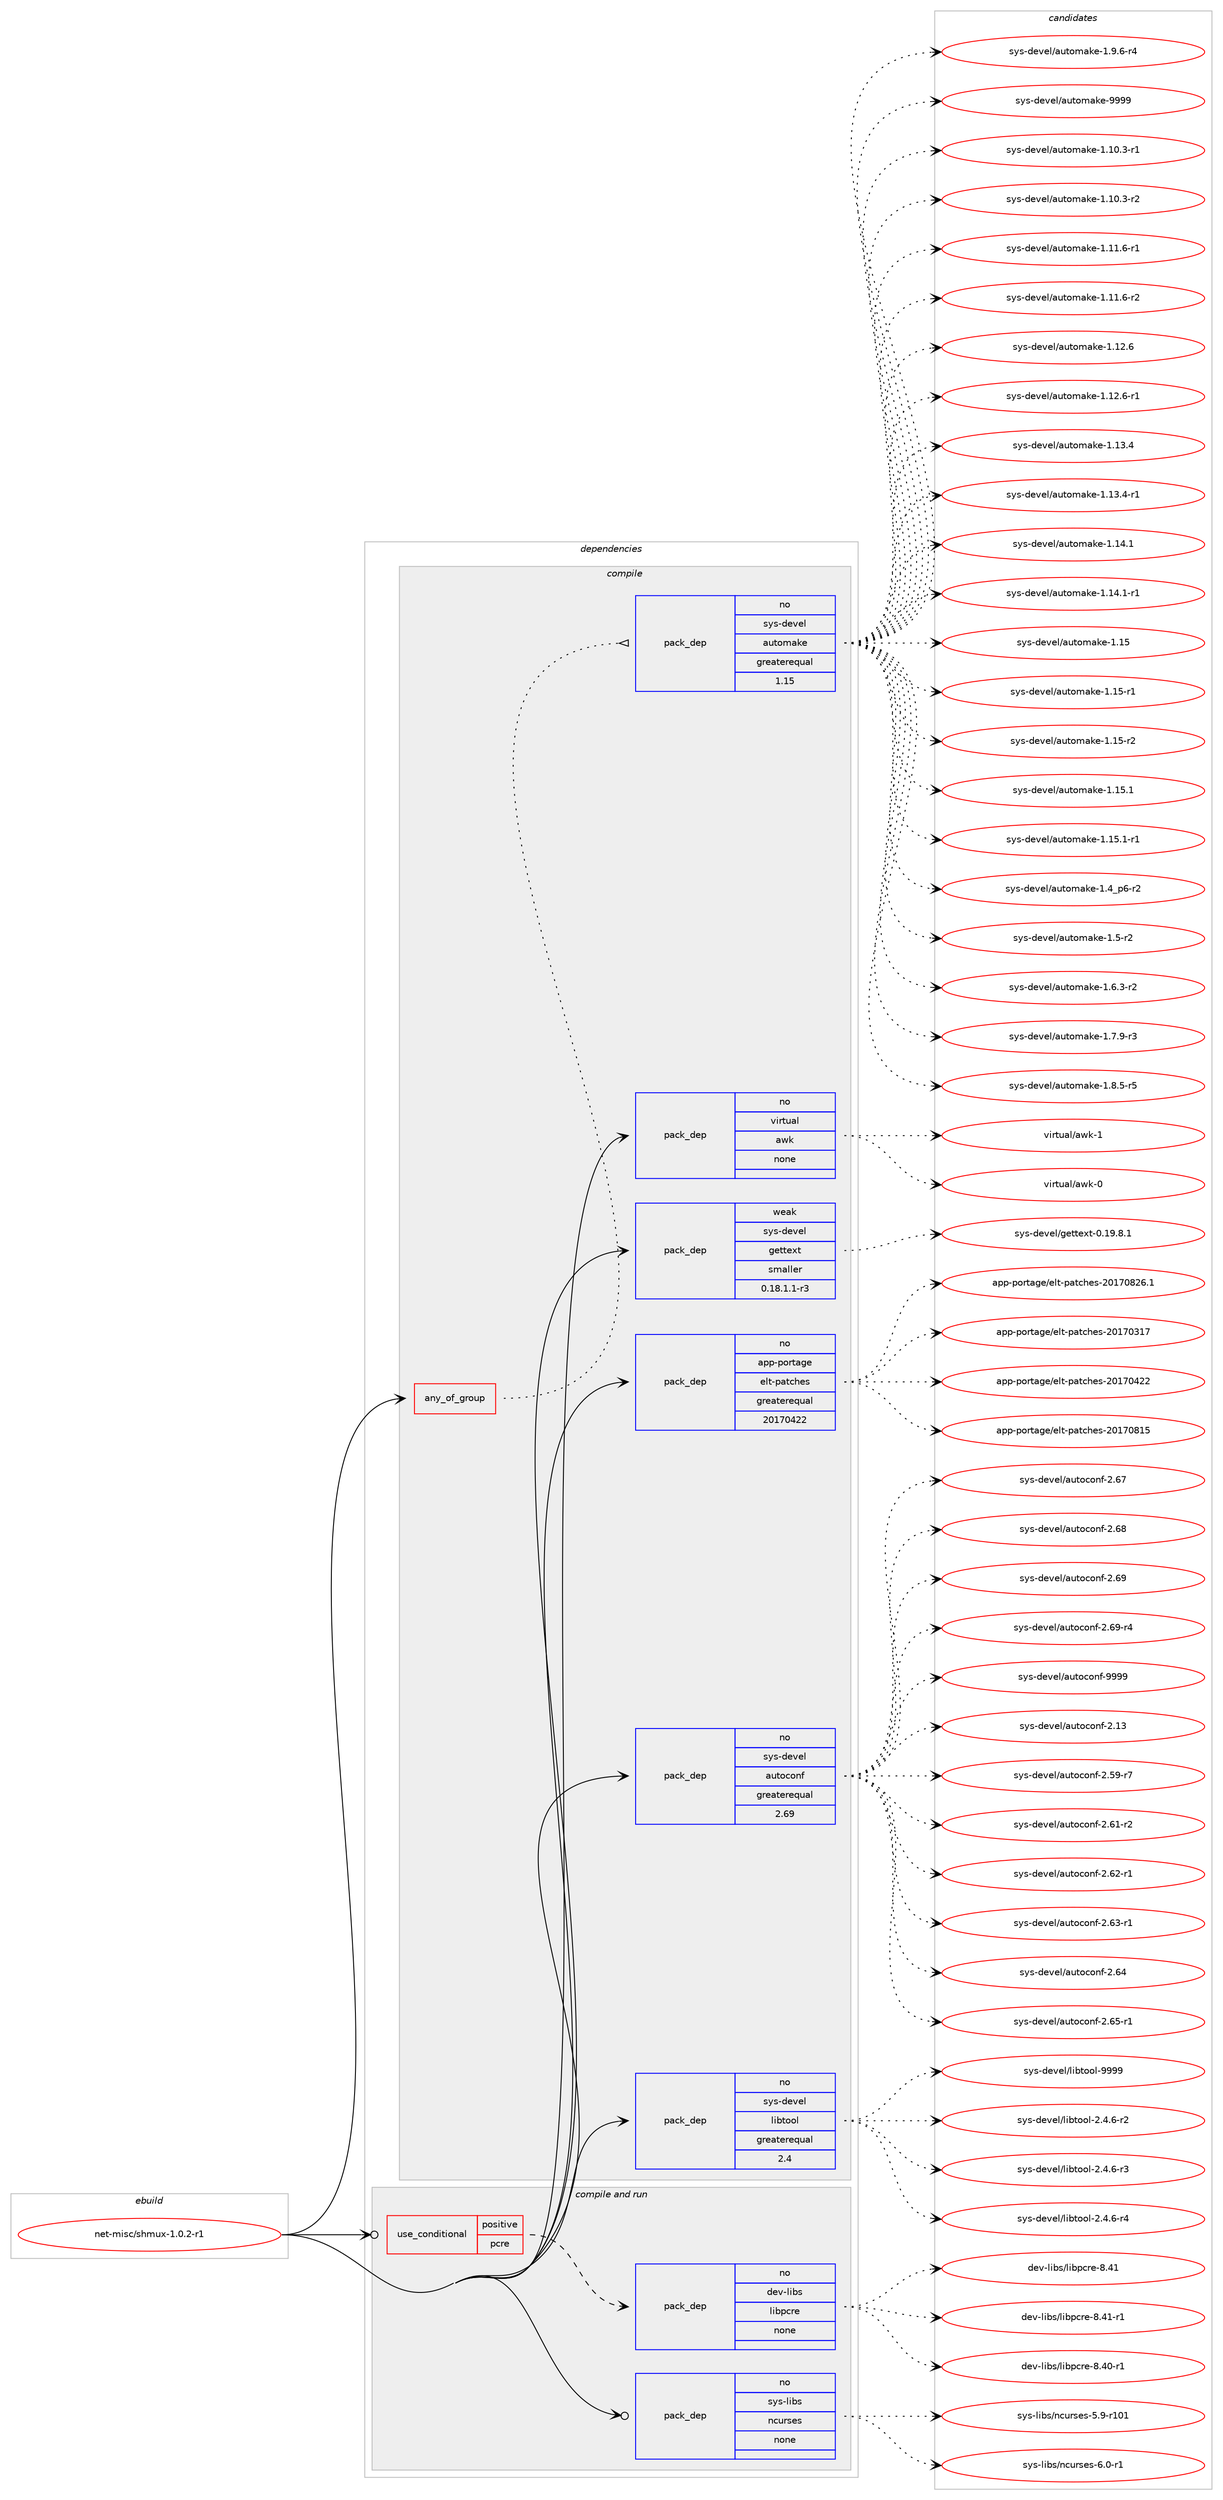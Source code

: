 digraph prolog {

# *************
# Graph options
# *************

newrank=true;
concentrate=true;
compound=true;
graph [rankdir=LR,fontname=Helvetica,fontsize=10,ranksep=1.5];#, ranksep=2.5, nodesep=0.2];
edge  [arrowhead=vee];
node  [fontname=Helvetica,fontsize=10];

# **********
# The ebuild
# **********

subgraph cluster_leftcol {
color=gray;
rank=same;
label=<<i>ebuild</i>>;
id [label="net-misc/shmux-1.0.2-r1", color=red, width=4, href="../net-misc/shmux-1.0.2-r1.svg"];
}

# ****************
# The dependencies
# ****************

subgraph cluster_midcol {
color=gray;
label=<<i>dependencies</i>>;
subgraph cluster_compile {
fillcolor="#eeeeee";
style=filled;
label=<<i>compile</i>>;
subgraph any7141 {
dependency430281 [label=<<TABLE BORDER="0" CELLBORDER="1" CELLSPACING="0" CELLPADDING="4"><TR><TD CELLPADDING="10">any_of_group</TD></TR></TABLE>>, shape=none, color=red];subgraph pack316450 {
dependency430282 [label=<<TABLE BORDER="0" CELLBORDER="1" CELLSPACING="0" CELLPADDING="4" WIDTH="220"><TR><TD ROWSPAN="6" CELLPADDING="30">pack_dep</TD></TR><TR><TD WIDTH="110">no</TD></TR><TR><TD>sys-devel</TD></TR><TR><TD>automake</TD></TR><TR><TD>greaterequal</TD></TR><TR><TD>1.15</TD></TR></TABLE>>, shape=none, color=blue];
}
dependency430281:e -> dependency430282:w [weight=20,style="dotted",arrowhead="oinv"];
}
id:e -> dependency430281:w [weight=20,style="solid",arrowhead="vee"];
subgraph pack316451 {
dependency430283 [label=<<TABLE BORDER="0" CELLBORDER="1" CELLSPACING="0" CELLPADDING="4" WIDTH="220"><TR><TD ROWSPAN="6" CELLPADDING="30">pack_dep</TD></TR><TR><TD WIDTH="110">no</TD></TR><TR><TD>app-portage</TD></TR><TR><TD>elt-patches</TD></TR><TR><TD>greaterequal</TD></TR><TR><TD>20170422</TD></TR></TABLE>>, shape=none, color=blue];
}
id:e -> dependency430283:w [weight=20,style="solid",arrowhead="vee"];
subgraph pack316452 {
dependency430284 [label=<<TABLE BORDER="0" CELLBORDER="1" CELLSPACING="0" CELLPADDING="4" WIDTH="220"><TR><TD ROWSPAN="6" CELLPADDING="30">pack_dep</TD></TR><TR><TD WIDTH="110">no</TD></TR><TR><TD>sys-devel</TD></TR><TR><TD>autoconf</TD></TR><TR><TD>greaterequal</TD></TR><TR><TD>2.69</TD></TR></TABLE>>, shape=none, color=blue];
}
id:e -> dependency430284:w [weight=20,style="solid",arrowhead="vee"];
subgraph pack316453 {
dependency430285 [label=<<TABLE BORDER="0" CELLBORDER="1" CELLSPACING="0" CELLPADDING="4" WIDTH="220"><TR><TD ROWSPAN="6" CELLPADDING="30">pack_dep</TD></TR><TR><TD WIDTH="110">no</TD></TR><TR><TD>sys-devel</TD></TR><TR><TD>libtool</TD></TR><TR><TD>greaterequal</TD></TR><TR><TD>2.4</TD></TR></TABLE>>, shape=none, color=blue];
}
id:e -> dependency430285:w [weight=20,style="solid",arrowhead="vee"];
subgraph pack316454 {
dependency430286 [label=<<TABLE BORDER="0" CELLBORDER="1" CELLSPACING="0" CELLPADDING="4" WIDTH="220"><TR><TD ROWSPAN="6" CELLPADDING="30">pack_dep</TD></TR><TR><TD WIDTH="110">no</TD></TR><TR><TD>virtual</TD></TR><TR><TD>awk</TD></TR><TR><TD>none</TD></TR><TR><TD></TD></TR></TABLE>>, shape=none, color=blue];
}
id:e -> dependency430286:w [weight=20,style="solid",arrowhead="vee"];
subgraph pack316455 {
dependency430287 [label=<<TABLE BORDER="0" CELLBORDER="1" CELLSPACING="0" CELLPADDING="4" WIDTH="220"><TR><TD ROWSPAN="6" CELLPADDING="30">pack_dep</TD></TR><TR><TD WIDTH="110">weak</TD></TR><TR><TD>sys-devel</TD></TR><TR><TD>gettext</TD></TR><TR><TD>smaller</TD></TR><TR><TD>0.18.1.1-r3</TD></TR></TABLE>>, shape=none, color=blue];
}
id:e -> dependency430287:w [weight=20,style="solid",arrowhead="vee"];
}
subgraph cluster_compileandrun {
fillcolor="#eeeeee";
style=filled;
label=<<i>compile and run</i>>;
subgraph cond106459 {
dependency430288 [label=<<TABLE BORDER="0" CELLBORDER="1" CELLSPACING="0" CELLPADDING="4"><TR><TD ROWSPAN="3" CELLPADDING="10">use_conditional</TD></TR><TR><TD>positive</TD></TR><TR><TD>pcre</TD></TR></TABLE>>, shape=none, color=red];
subgraph pack316456 {
dependency430289 [label=<<TABLE BORDER="0" CELLBORDER="1" CELLSPACING="0" CELLPADDING="4" WIDTH="220"><TR><TD ROWSPAN="6" CELLPADDING="30">pack_dep</TD></TR><TR><TD WIDTH="110">no</TD></TR><TR><TD>dev-libs</TD></TR><TR><TD>libpcre</TD></TR><TR><TD>none</TD></TR><TR><TD></TD></TR></TABLE>>, shape=none, color=blue];
}
dependency430288:e -> dependency430289:w [weight=20,style="dashed",arrowhead="vee"];
}
id:e -> dependency430288:w [weight=20,style="solid",arrowhead="odotvee"];
subgraph pack316457 {
dependency430290 [label=<<TABLE BORDER="0" CELLBORDER="1" CELLSPACING="0" CELLPADDING="4" WIDTH="220"><TR><TD ROWSPAN="6" CELLPADDING="30">pack_dep</TD></TR><TR><TD WIDTH="110">no</TD></TR><TR><TD>sys-libs</TD></TR><TR><TD>ncurses</TD></TR><TR><TD>none</TD></TR><TR><TD></TD></TR></TABLE>>, shape=none, color=blue];
}
id:e -> dependency430290:w [weight=20,style="solid",arrowhead="odotvee"];
}
subgraph cluster_run {
fillcolor="#eeeeee";
style=filled;
label=<<i>run</i>>;
}
}

# **************
# The candidates
# **************

subgraph cluster_choices {
rank=same;
color=gray;
label=<<i>candidates</i>>;

subgraph choice316450 {
color=black;
nodesep=1;
choice11512111545100101118101108479711711611110997107101454946494846514511449 [label="sys-devel/automake-1.10.3-r1", color=red, width=4,href="../sys-devel/automake-1.10.3-r1.svg"];
choice11512111545100101118101108479711711611110997107101454946494846514511450 [label="sys-devel/automake-1.10.3-r2", color=red, width=4,href="../sys-devel/automake-1.10.3-r2.svg"];
choice11512111545100101118101108479711711611110997107101454946494946544511449 [label="sys-devel/automake-1.11.6-r1", color=red, width=4,href="../sys-devel/automake-1.11.6-r1.svg"];
choice11512111545100101118101108479711711611110997107101454946494946544511450 [label="sys-devel/automake-1.11.6-r2", color=red, width=4,href="../sys-devel/automake-1.11.6-r2.svg"];
choice1151211154510010111810110847971171161111099710710145494649504654 [label="sys-devel/automake-1.12.6", color=red, width=4,href="../sys-devel/automake-1.12.6.svg"];
choice11512111545100101118101108479711711611110997107101454946495046544511449 [label="sys-devel/automake-1.12.6-r1", color=red, width=4,href="../sys-devel/automake-1.12.6-r1.svg"];
choice1151211154510010111810110847971171161111099710710145494649514652 [label="sys-devel/automake-1.13.4", color=red, width=4,href="../sys-devel/automake-1.13.4.svg"];
choice11512111545100101118101108479711711611110997107101454946495146524511449 [label="sys-devel/automake-1.13.4-r1", color=red, width=4,href="../sys-devel/automake-1.13.4-r1.svg"];
choice1151211154510010111810110847971171161111099710710145494649524649 [label="sys-devel/automake-1.14.1", color=red, width=4,href="../sys-devel/automake-1.14.1.svg"];
choice11512111545100101118101108479711711611110997107101454946495246494511449 [label="sys-devel/automake-1.14.1-r1", color=red, width=4,href="../sys-devel/automake-1.14.1-r1.svg"];
choice115121115451001011181011084797117116111109971071014549464953 [label="sys-devel/automake-1.15", color=red, width=4,href="../sys-devel/automake-1.15.svg"];
choice1151211154510010111810110847971171161111099710710145494649534511449 [label="sys-devel/automake-1.15-r1", color=red, width=4,href="../sys-devel/automake-1.15-r1.svg"];
choice1151211154510010111810110847971171161111099710710145494649534511450 [label="sys-devel/automake-1.15-r2", color=red, width=4,href="../sys-devel/automake-1.15-r2.svg"];
choice1151211154510010111810110847971171161111099710710145494649534649 [label="sys-devel/automake-1.15.1", color=red, width=4,href="../sys-devel/automake-1.15.1.svg"];
choice11512111545100101118101108479711711611110997107101454946495346494511449 [label="sys-devel/automake-1.15.1-r1", color=red, width=4,href="../sys-devel/automake-1.15.1-r1.svg"];
choice115121115451001011181011084797117116111109971071014549465295112544511450 [label="sys-devel/automake-1.4_p6-r2", color=red, width=4,href="../sys-devel/automake-1.4_p6-r2.svg"];
choice11512111545100101118101108479711711611110997107101454946534511450 [label="sys-devel/automake-1.5-r2", color=red, width=4,href="../sys-devel/automake-1.5-r2.svg"];
choice115121115451001011181011084797117116111109971071014549465446514511450 [label="sys-devel/automake-1.6.3-r2", color=red, width=4,href="../sys-devel/automake-1.6.3-r2.svg"];
choice115121115451001011181011084797117116111109971071014549465546574511451 [label="sys-devel/automake-1.7.9-r3", color=red, width=4,href="../sys-devel/automake-1.7.9-r3.svg"];
choice115121115451001011181011084797117116111109971071014549465646534511453 [label="sys-devel/automake-1.8.5-r5", color=red, width=4,href="../sys-devel/automake-1.8.5-r5.svg"];
choice115121115451001011181011084797117116111109971071014549465746544511452 [label="sys-devel/automake-1.9.6-r4", color=red, width=4,href="../sys-devel/automake-1.9.6-r4.svg"];
choice115121115451001011181011084797117116111109971071014557575757 [label="sys-devel/automake-9999", color=red, width=4,href="../sys-devel/automake-9999.svg"];
dependency430282:e -> choice11512111545100101118101108479711711611110997107101454946494846514511449:w [style=dotted,weight="100"];
dependency430282:e -> choice11512111545100101118101108479711711611110997107101454946494846514511450:w [style=dotted,weight="100"];
dependency430282:e -> choice11512111545100101118101108479711711611110997107101454946494946544511449:w [style=dotted,weight="100"];
dependency430282:e -> choice11512111545100101118101108479711711611110997107101454946494946544511450:w [style=dotted,weight="100"];
dependency430282:e -> choice1151211154510010111810110847971171161111099710710145494649504654:w [style=dotted,weight="100"];
dependency430282:e -> choice11512111545100101118101108479711711611110997107101454946495046544511449:w [style=dotted,weight="100"];
dependency430282:e -> choice1151211154510010111810110847971171161111099710710145494649514652:w [style=dotted,weight="100"];
dependency430282:e -> choice11512111545100101118101108479711711611110997107101454946495146524511449:w [style=dotted,weight="100"];
dependency430282:e -> choice1151211154510010111810110847971171161111099710710145494649524649:w [style=dotted,weight="100"];
dependency430282:e -> choice11512111545100101118101108479711711611110997107101454946495246494511449:w [style=dotted,weight="100"];
dependency430282:e -> choice115121115451001011181011084797117116111109971071014549464953:w [style=dotted,weight="100"];
dependency430282:e -> choice1151211154510010111810110847971171161111099710710145494649534511449:w [style=dotted,weight="100"];
dependency430282:e -> choice1151211154510010111810110847971171161111099710710145494649534511450:w [style=dotted,weight="100"];
dependency430282:e -> choice1151211154510010111810110847971171161111099710710145494649534649:w [style=dotted,weight="100"];
dependency430282:e -> choice11512111545100101118101108479711711611110997107101454946495346494511449:w [style=dotted,weight="100"];
dependency430282:e -> choice115121115451001011181011084797117116111109971071014549465295112544511450:w [style=dotted,weight="100"];
dependency430282:e -> choice11512111545100101118101108479711711611110997107101454946534511450:w [style=dotted,weight="100"];
dependency430282:e -> choice115121115451001011181011084797117116111109971071014549465446514511450:w [style=dotted,weight="100"];
dependency430282:e -> choice115121115451001011181011084797117116111109971071014549465546574511451:w [style=dotted,weight="100"];
dependency430282:e -> choice115121115451001011181011084797117116111109971071014549465646534511453:w [style=dotted,weight="100"];
dependency430282:e -> choice115121115451001011181011084797117116111109971071014549465746544511452:w [style=dotted,weight="100"];
dependency430282:e -> choice115121115451001011181011084797117116111109971071014557575757:w [style=dotted,weight="100"];
}
subgraph choice316451 {
color=black;
nodesep=1;
choice97112112451121111141169710310147101108116451129711699104101115455048495548514955 [label="app-portage/elt-patches-20170317", color=red, width=4,href="../app-portage/elt-patches-20170317.svg"];
choice97112112451121111141169710310147101108116451129711699104101115455048495548525050 [label="app-portage/elt-patches-20170422", color=red, width=4,href="../app-portage/elt-patches-20170422.svg"];
choice97112112451121111141169710310147101108116451129711699104101115455048495548564953 [label="app-portage/elt-patches-20170815", color=red, width=4,href="../app-portage/elt-patches-20170815.svg"];
choice971121124511211111411697103101471011081164511297116991041011154550484955485650544649 [label="app-portage/elt-patches-20170826.1", color=red, width=4,href="../app-portage/elt-patches-20170826.1.svg"];
dependency430283:e -> choice97112112451121111141169710310147101108116451129711699104101115455048495548514955:w [style=dotted,weight="100"];
dependency430283:e -> choice97112112451121111141169710310147101108116451129711699104101115455048495548525050:w [style=dotted,weight="100"];
dependency430283:e -> choice97112112451121111141169710310147101108116451129711699104101115455048495548564953:w [style=dotted,weight="100"];
dependency430283:e -> choice971121124511211111411697103101471011081164511297116991041011154550484955485650544649:w [style=dotted,weight="100"];
}
subgraph choice316452 {
color=black;
nodesep=1;
choice115121115451001011181011084797117116111991111101024550464951 [label="sys-devel/autoconf-2.13", color=red, width=4,href="../sys-devel/autoconf-2.13.svg"];
choice1151211154510010111810110847971171161119911111010245504653574511455 [label="sys-devel/autoconf-2.59-r7", color=red, width=4,href="../sys-devel/autoconf-2.59-r7.svg"];
choice1151211154510010111810110847971171161119911111010245504654494511450 [label="sys-devel/autoconf-2.61-r2", color=red, width=4,href="../sys-devel/autoconf-2.61-r2.svg"];
choice1151211154510010111810110847971171161119911111010245504654504511449 [label="sys-devel/autoconf-2.62-r1", color=red, width=4,href="../sys-devel/autoconf-2.62-r1.svg"];
choice1151211154510010111810110847971171161119911111010245504654514511449 [label="sys-devel/autoconf-2.63-r1", color=red, width=4,href="../sys-devel/autoconf-2.63-r1.svg"];
choice115121115451001011181011084797117116111991111101024550465452 [label="sys-devel/autoconf-2.64", color=red, width=4,href="../sys-devel/autoconf-2.64.svg"];
choice1151211154510010111810110847971171161119911111010245504654534511449 [label="sys-devel/autoconf-2.65-r1", color=red, width=4,href="../sys-devel/autoconf-2.65-r1.svg"];
choice115121115451001011181011084797117116111991111101024550465455 [label="sys-devel/autoconf-2.67", color=red, width=4,href="../sys-devel/autoconf-2.67.svg"];
choice115121115451001011181011084797117116111991111101024550465456 [label="sys-devel/autoconf-2.68", color=red, width=4,href="../sys-devel/autoconf-2.68.svg"];
choice115121115451001011181011084797117116111991111101024550465457 [label="sys-devel/autoconf-2.69", color=red, width=4,href="../sys-devel/autoconf-2.69.svg"];
choice1151211154510010111810110847971171161119911111010245504654574511452 [label="sys-devel/autoconf-2.69-r4", color=red, width=4,href="../sys-devel/autoconf-2.69-r4.svg"];
choice115121115451001011181011084797117116111991111101024557575757 [label="sys-devel/autoconf-9999", color=red, width=4,href="../sys-devel/autoconf-9999.svg"];
dependency430284:e -> choice115121115451001011181011084797117116111991111101024550464951:w [style=dotted,weight="100"];
dependency430284:e -> choice1151211154510010111810110847971171161119911111010245504653574511455:w [style=dotted,weight="100"];
dependency430284:e -> choice1151211154510010111810110847971171161119911111010245504654494511450:w [style=dotted,weight="100"];
dependency430284:e -> choice1151211154510010111810110847971171161119911111010245504654504511449:w [style=dotted,weight="100"];
dependency430284:e -> choice1151211154510010111810110847971171161119911111010245504654514511449:w [style=dotted,weight="100"];
dependency430284:e -> choice115121115451001011181011084797117116111991111101024550465452:w [style=dotted,weight="100"];
dependency430284:e -> choice1151211154510010111810110847971171161119911111010245504654534511449:w [style=dotted,weight="100"];
dependency430284:e -> choice115121115451001011181011084797117116111991111101024550465455:w [style=dotted,weight="100"];
dependency430284:e -> choice115121115451001011181011084797117116111991111101024550465456:w [style=dotted,weight="100"];
dependency430284:e -> choice115121115451001011181011084797117116111991111101024550465457:w [style=dotted,weight="100"];
dependency430284:e -> choice1151211154510010111810110847971171161119911111010245504654574511452:w [style=dotted,weight="100"];
dependency430284:e -> choice115121115451001011181011084797117116111991111101024557575757:w [style=dotted,weight="100"];
}
subgraph choice316453 {
color=black;
nodesep=1;
choice1151211154510010111810110847108105981161111111084550465246544511450 [label="sys-devel/libtool-2.4.6-r2", color=red, width=4,href="../sys-devel/libtool-2.4.6-r2.svg"];
choice1151211154510010111810110847108105981161111111084550465246544511451 [label="sys-devel/libtool-2.4.6-r3", color=red, width=4,href="../sys-devel/libtool-2.4.6-r3.svg"];
choice1151211154510010111810110847108105981161111111084550465246544511452 [label="sys-devel/libtool-2.4.6-r4", color=red, width=4,href="../sys-devel/libtool-2.4.6-r4.svg"];
choice1151211154510010111810110847108105981161111111084557575757 [label="sys-devel/libtool-9999", color=red, width=4,href="../sys-devel/libtool-9999.svg"];
dependency430285:e -> choice1151211154510010111810110847108105981161111111084550465246544511450:w [style=dotted,weight="100"];
dependency430285:e -> choice1151211154510010111810110847108105981161111111084550465246544511451:w [style=dotted,weight="100"];
dependency430285:e -> choice1151211154510010111810110847108105981161111111084550465246544511452:w [style=dotted,weight="100"];
dependency430285:e -> choice1151211154510010111810110847108105981161111111084557575757:w [style=dotted,weight="100"];
}
subgraph choice316454 {
color=black;
nodesep=1;
choice1181051141161179710847971191074548 [label="virtual/awk-0", color=red, width=4,href="../virtual/awk-0.svg"];
choice1181051141161179710847971191074549 [label="virtual/awk-1", color=red, width=4,href="../virtual/awk-1.svg"];
dependency430286:e -> choice1181051141161179710847971191074548:w [style=dotted,weight="100"];
dependency430286:e -> choice1181051141161179710847971191074549:w [style=dotted,weight="100"];
}
subgraph choice316455 {
color=black;
nodesep=1;
choice1151211154510010111810110847103101116116101120116454846495746564649 [label="sys-devel/gettext-0.19.8.1", color=red, width=4,href="../sys-devel/gettext-0.19.8.1.svg"];
dependency430287:e -> choice1151211154510010111810110847103101116116101120116454846495746564649:w [style=dotted,weight="100"];
}
subgraph choice316456 {
color=black;
nodesep=1;
choice100101118451081059811547108105981129911410145564652484511449 [label="dev-libs/libpcre-8.40-r1", color=red, width=4,href="../dev-libs/libpcre-8.40-r1.svg"];
choice10010111845108105981154710810598112991141014556465249 [label="dev-libs/libpcre-8.41", color=red, width=4,href="../dev-libs/libpcre-8.41.svg"];
choice100101118451081059811547108105981129911410145564652494511449 [label="dev-libs/libpcre-8.41-r1", color=red, width=4,href="../dev-libs/libpcre-8.41-r1.svg"];
dependency430289:e -> choice100101118451081059811547108105981129911410145564652484511449:w [style=dotted,weight="100"];
dependency430289:e -> choice10010111845108105981154710810598112991141014556465249:w [style=dotted,weight="100"];
dependency430289:e -> choice100101118451081059811547108105981129911410145564652494511449:w [style=dotted,weight="100"];
}
subgraph choice316457 {
color=black;
nodesep=1;
choice115121115451081059811547110991171141151011154553465745114494849 [label="sys-libs/ncurses-5.9-r101", color=red, width=4,href="../sys-libs/ncurses-5.9-r101.svg"];
choice11512111545108105981154711099117114115101115455446484511449 [label="sys-libs/ncurses-6.0-r1", color=red, width=4,href="../sys-libs/ncurses-6.0-r1.svg"];
dependency430290:e -> choice115121115451081059811547110991171141151011154553465745114494849:w [style=dotted,weight="100"];
dependency430290:e -> choice11512111545108105981154711099117114115101115455446484511449:w [style=dotted,weight="100"];
}
}

}
